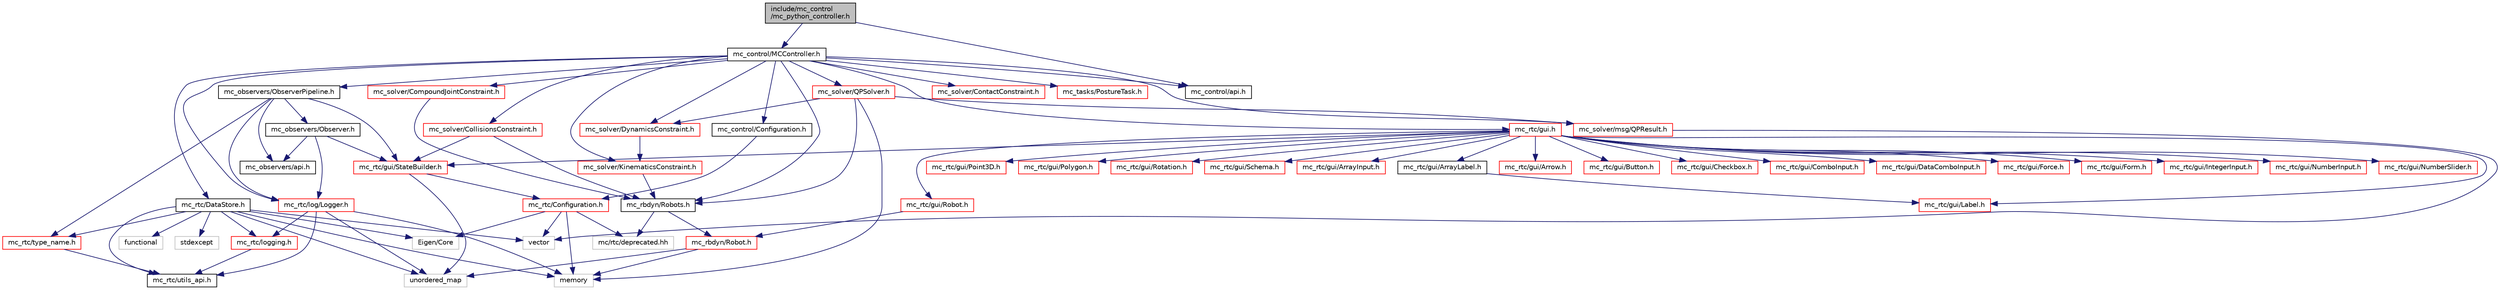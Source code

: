 digraph "include/mc_control/mc_python_controller.h"
{
 // INTERACTIVE_SVG=YES
  edge [fontname="Helvetica",fontsize="10",labelfontname="Helvetica",labelfontsize="10"];
  node [fontname="Helvetica",fontsize="10",shape=record];
  Node0 [label="include/mc_control\l/mc_python_controller.h",height=0.2,width=0.4,color="black", fillcolor="grey75", style="filled", fontcolor="black"];
  Node0 -> Node1 [color="midnightblue",fontsize="10",style="solid",fontname="Helvetica"];
  Node1 [label="mc_control/MCController.h",height=0.2,width=0.4,color="black", fillcolor="white", style="filled",URL="$MCController_8h.html"];
  Node1 -> Node2 [color="midnightblue",fontsize="10",style="solid",fontname="Helvetica"];
  Node2 [label="mc_control/Configuration.h",height=0.2,width=0.4,color="black", fillcolor="white", style="filled",URL="$mc__control_2Configuration_8h.html"];
  Node2 -> Node3 [color="midnightblue",fontsize="10",style="solid",fontname="Helvetica"];
  Node3 [label="mc_rtc/Configuration.h",height=0.2,width=0.4,color="red", fillcolor="white", style="filled",URL="$mc__rtc_2Configuration_8h.html"];
  Node3 -> Node7 [color="midnightblue",fontsize="10",style="solid",fontname="Helvetica"];
  Node7 [label="Eigen/Core",height=0.2,width=0.4,color="grey75", fillcolor="white", style="filled"];
  Node3 -> Node17 [color="midnightblue",fontsize="10",style="solid",fontname="Helvetica"];
  Node17 [label="mc/rtc/deprecated.hh",height=0.2,width=0.4,color="grey75", fillcolor="white", style="filled"];
  Node3 -> Node11 [color="midnightblue",fontsize="10",style="solid",fontname="Helvetica"];
  Node11 [label="memory",height=0.2,width=0.4,color="grey75", fillcolor="white", style="filled"];
  Node3 -> Node14 [color="midnightblue",fontsize="10",style="solid",fontname="Helvetica"];
  Node14 [label="vector",height=0.2,width=0.4,color="grey75", fillcolor="white", style="filled"];
  Node1 -> Node20 [color="midnightblue",fontsize="10",style="solid",fontname="Helvetica"];
  Node20 [label="mc_observers/ObserverPipeline.h",height=0.2,width=0.4,color="black", fillcolor="white", style="filled",URL="$ObserverPipeline_8h.html"];
  Node20 -> Node21 [color="midnightblue",fontsize="10",style="solid",fontname="Helvetica"];
  Node21 [label="mc_observers/Observer.h",height=0.2,width=0.4,color="black", fillcolor="white", style="filled",URL="$Observer_8h.html"];
  Node21 -> Node22 [color="midnightblue",fontsize="10",style="solid",fontname="Helvetica"];
  Node22 [label="mc_observers/api.h",height=0.2,width=0.4,color="black", fillcolor="white", style="filled",URL="$mc__observers_2api_8h.html"];
  Node21 -> Node23 [color="midnightblue",fontsize="10",style="solid",fontname="Helvetica"];
  Node23 [label="mc_rtc/gui/StateBuilder.h",height=0.2,width=0.4,color="red", fillcolor="white", style="filled",URL="$StateBuilder_8h.html"];
  Node23 -> Node3 [color="midnightblue",fontsize="10",style="solid",fontname="Helvetica"];
  Node23 -> Node41 [color="midnightblue",fontsize="10",style="solid",fontname="Helvetica"];
  Node41 [label="unordered_map",height=0.2,width=0.4,color="grey75", fillcolor="white", style="filled"];
  Node21 -> Node43 [color="midnightblue",fontsize="10",style="solid",fontname="Helvetica"];
  Node43 [label="mc_rtc/log/Logger.h",height=0.2,width=0.4,color="red", fillcolor="white", style="filled",URL="$Logger_8h.html"];
  Node43 -> Node32 [color="midnightblue",fontsize="10",style="solid",fontname="Helvetica"];
  Node32 [label="mc_rtc/logging.h",height=0.2,width=0.4,color="red", fillcolor="white", style="filled",URL="$logging_8h.html"];
  Node32 -> Node5 [color="midnightblue",fontsize="10",style="solid",fontname="Helvetica"];
  Node5 [label="mc_rtc/utils_api.h",height=0.2,width=0.4,color="black", fillcolor="white", style="filled",URL="$utils__api_8h.html"];
  Node43 -> Node5 [color="midnightblue",fontsize="10",style="solid",fontname="Helvetica"];
  Node43 -> Node11 [color="midnightblue",fontsize="10",style="solid",fontname="Helvetica"];
  Node43 -> Node41 [color="midnightblue",fontsize="10",style="solid",fontname="Helvetica"];
  Node20 -> Node22 [color="midnightblue",fontsize="10",style="solid",fontname="Helvetica"];
  Node20 -> Node23 [color="midnightblue",fontsize="10",style="solid",fontname="Helvetica"];
  Node20 -> Node43 [color="midnightblue",fontsize="10",style="solid",fontname="Helvetica"];
  Node20 -> Node45 [color="midnightblue",fontsize="10",style="solid",fontname="Helvetica"];
  Node45 [label="mc_rtc/type_name.h",height=0.2,width=0.4,color="red", fillcolor="white", style="filled",URL="$type__name_8h.html"];
  Node45 -> Node5 [color="midnightblue",fontsize="10",style="solid",fontname="Helvetica"];
  Node1 -> Node47 [color="midnightblue",fontsize="10",style="solid",fontname="Helvetica"];
  Node47 [label="mc_rbdyn/Robots.h",height=0.2,width=0.4,color="black", fillcolor="white", style="filled",URL="$Robots_8h.html"];
  Node47 -> Node48 [color="midnightblue",fontsize="10",style="solid",fontname="Helvetica"];
  Node48 [label="mc_rbdyn/Robot.h",height=0.2,width=0.4,color="red", fillcolor="white", style="filled",URL="$mc__rbdyn_2Robot_8h.html"];
  Node48 -> Node11 [color="midnightblue",fontsize="10",style="solid",fontname="Helvetica"];
  Node48 -> Node41 [color="midnightblue",fontsize="10",style="solid",fontname="Helvetica"];
  Node47 -> Node17 [color="midnightblue",fontsize="10",style="solid",fontname="Helvetica"];
  Node1 -> Node77 [color="midnightblue",fontsize="10",style="solid",fontname="Helvetica"];
  Node77 [label="mc_rtc/DataStore.h",height=0.2,width=0.4,color="black", fillcolor="white", style="filled",URL="$DataStore_8h.html"];
  Node77 -> Node32 [color="midnightblue",fontsize="10",style="solid",fontname="Helvetica"];
  Node77 -> Node45 [color="midnightblue",fontsize="10",style="solid",fontname="Helvetica"];
  Node77 -> Node5 [color="midnightblue",fontsize="10",style="solid",fontname="Helvetica"];
  Node77 -> Node78 [color="midnightblue",fontsize="10",style="solid",fontname="Helvetica"];
  Node78 [label="functional",height=0.2,width=0.4,color="grey75", fillcolor="white", style="filled"];
  Node77 -> Node11 [color="midnightblue",fontsize="10",style="solid",fontname="Helvetica"];
  Node77 -> Node79 [color="midnightblue",fontsize="10",style="solid",fontname="Helvetica"];
  Node79 [label="stdexcept",height=0.2,width=0.4,color="grey75", fillcolor="white", style="filled"];
  Node77 -> Node41 [color="midnightblue",fontsize="10",style="solid",fontname="Helvetica"];
  Node77 -> Node14 [color="midnightblue",fontsize="10",style="solid",fontname="Helvetica"];
  Node77 -> Node7 [color="midnightblue",fontsize="10",style="solid",fontname="Helvetica"];
  Node1 -> Node80 [color="midnightblue",fontsize="10",style="solid",fontname="Helvetica"];
  Node80 [label="mc_rtc/gui.h",height=0.2,width=0.4,color="red", fillcolor="white", style="filled",URL="$gui_8h.html"];
  Node80 -> Node23 [color="midnightblue",fontsize="10",style="solid",fontname="Helvetica"];
  Node80 -> Node81 [color="midnightblue",fontsize="10",style="solid",fontname="Helvetica"];
  Node81 [label="mc_rtc/gui/ArrayInput.h",height=0.2,width=0.4,color="red", fillcolor="white", style="filled",URL="$ArrayInput_8h.html"];
  Node80 -> Node82 [color="midnightblue",fontsize="10",style="solid",fontname="Helvetica"];
  Node82 [label="mc_rtc/gui/ArrayLabel.h",height=0.2,width=0.4,color="black", fillcolor="white", style="filled",URL="$ArrayLabel_8h.html"];
  Node82 -> Node83 [color="midnightblue",fontsize="10",style="solid",fontname="Helvetica"];
  Node83 [label="mc_rtc/gui/Label.h",height=0.2,width=0.4,color="red", fillcolor="white", style="filled",URL="$Label_8h.html"];
  Node80 -> Node84 [color="midnightblue",fontsize="10",style="solid",fontname="Helvetica"];
  Node84 [label="mc_rtc/gui/Arrow.h",height=0.2,width=0.4,color="red", fillcolor="white", style="filled",URL="$Arrow_8h.html"];
  Node80 -> Node85 [color="midnightblue",fontsize="10",style="solid",fontname="Helvetica"];
  Node85 [label="mc_rtc/gui/Button.h",height=0.2,width=0.4,color="red", fillcolor="white", style="filled",URL="$Button_8h.html"];
  Node80 -> Node86 [color="midnightblue",fontsize="10",style="solid",fontname="Helvetica"];
  Node86 [label="mc_rtc/gui/Checkbox.h",height=0.2,width=0.4,color="red", fillcolor="white", style="filled",URL="$Checkbox_8h.html"];
  Node80 -> Node87 [color="midnightblue",fontsize="10",style="solid",fontname="Helvetica"];
  Node87 [label="mc_rtc/gui/ComboInput.h",height=0.2,width=0.4,color="red", fillcolor="white", style="filled",URL="$ComboInput_8h.html"];
  Node80 -> Node88 [color="midnightblue",fontsize="10",style="solid",fontname="Helvetica"];
  Node88 [label="mc_rtc/gui/DataComboInput.h",height=0.2,width=0.4,color="red", fillcolor="white", style="filled",URL="$DataComboInput_8h.html"];
  Node80 -> Node89 [color="midnightblue",fontsize="10",style="solid",fontname="Helvetica"];
  Node89 [label="mc_rtc/gui/Force.h",height=0.2,width=0.4,color="red", fillcolor="white", style="filled",URL="$Force_8h.html"];
  Node80 -> Node90 [color="midnightblue",fontsize="10",style="solid",fontname="Helvetica"];
  Node90 [label="mc_rtc/gui/Form.h",height=0.2,width=0.4,color="red", fillcolor="white", style="filled",URL="$Form_8h.html"];
  Node80 -> Node91 [color="midnightblue",fontsize="10",style="solid",fontname="Helvetica"];
  Node91 [label="mc_rtc/gui/IntegerInput.h",height=0.2,width=0.4,color="red", fillcolor="white", style="filled",URL="$IntegerInput_8h.html"];
  Node80 -> Node83 [color="midnightblue",fontsize="10",style="solid",fontname="Helvetica"];
  Node80 -> Node92 [color="midnightblue",fontsize="10",style="solid",fontname="Helvetica"];
  Node92 [label="mc_rtc/gui/NumberInput.h",height=0.2,width=0.4,color="red", fillcolor="white", style="filled",URL="$NumberInput_8h.html"];
  Node80 -> Node93 [color="midnightblue",fontsize="10",style="solid",fontname="Helvetica"];
  Node93 [label="mc_rtc/gui/NumberSlider.h",height=0.2,width=0.4,color="red", fillcolor="white", style="filled",URL="$NumberSlider_8h.html"];
  Node80 -> Node94 [color="midnightblue",fontsize="10",style="solid",fontname="Helvetica"];
  Node94 [label="mc_rtc/gui/Point3D.h",height=0.2,width=0.4,color="red", fillcolor="white", style="filled",URL="$Point3D_8h.html"];
  Node80 -> Node95 [color="midnightblue",fontsize="10",style="solid",fontname="Helvetica"];
  Node95 [label="mc_rtc/gui/Polygon.h",height=0.2,width=0.4,color="red", fillcolor="white", style="filled",URL="$Polygon_8h.html"];
  Node80 -> Node96 [color="midnightblue",fontsize="10",style="solid",fontname="Helvetica"];
  Node96 [label="mc_rtc/gui/Robot.h",height=0.2,width=0.4,color="red", fillcolor="white", style="filled",URL="$mc__rtc_2gui_2Robot_8h.html"];
  Node96 -> Node48 [color="midnightblue",fontsize="10",style="solid",fontname="Helvetica"];
  Node80 -> Node97 [color="midnightblue",fontsize="10",style="solid",fontname="Helvetica"];
  Node97 [label="mc_rtc/gui/Rotation.h",height=0.2,width=0.4,color="red", fillcolor="white", style="filled",URL="$Rotation_8h.html"];
  Node80 -> Node98 [color="midnightblue",fontsize="10",style="solid",fontname="Helvetica"];
  Node98 [label="mc_rtc/gui/Schema.h",height=0.2,width=0.4,color="red", fillcolor="white", style="filled",URL="$Schema_8h.html"];
  Node1 -> Node43 [color="midnightblue",fontsize="10",style="solid",fontname="Helvetica"];
  Node1 -> Node104 [color="midnightblue",fontsize="10",style="solid",fontname="Helvetica"];
  Node104 [label="mc_solver/CollisionsConstraint.h",height=0.2,width=0.4,color="red", fillcolor="white", style="filled",URL="$CollisionsConstraint_8h.html"];
  Node104 -> Node47 [color="midnightblue",fontsize="10",style="solid",fontname="Helvetica"];
  Node104 -> Node23 [color="midnightblue",fontsize="10",style="solid",fontname="Helvetica"];
  Node1 -> Node111 [color="midnightblue",fontsize="10",style="solid",fontname="Helvetica"];
  Node111 [label="mc_solver/CompoundJointConstraint.h",height=0.2,width=0.4,color="red", fillcolor="white", style="filled",URL="$CompoundJointConstraint_8h.html"];
  Node111 -> Node47 [color="midnightblue",fontsize="10",style="solid",fontname="Helvetica"];
  Node1 -> Node112 [color="midnightblue",fontsize="10",style="solid",fontname="Helvetica"];
  Node112 [label="mc_solver/ContactConstraint.h",height=0.2,width=0.4,color="red", fillcolor="white", style="filled",URL="$ContactConstraint_8h.html"];
  Node1 -> Node115 [color="midnightblue",fontsize="10",style="solid",fontname="Helvetica"];
  Node115 [label="mc_solver/DynamicsConstraint.h",height=0.2,width=0.4,color="red", fillcolor="white", style="filled",URL="$DynamicsConstraint_8h.html"];
  Node115 -> Node116 [color="midnightblue",fontsize="10",style="solid",fontname="Helvetica"];
  Node116 [label="mc_solver/KinematicsConstraint.h",height=0.2,width=0.4,color="red", fillcolor="white", style="filled",URL="$KinematicsConstraint_8h.html"];
  Node116 -> Node47 [color="midnightblue",fontsize="10",style="solid",fontname="Helvetica"];
  Node1 -> Node116 [color="midnightblue",fontsize="10",style="solid",fontname="Helvetica"];
  Node1 -> Node117 [color="midnightblue",fontsize="10",style="solid",fontname="Helvetica"];
  Node117 [label="mc_solver/QPSolver.h",height=0.2,width=0.4,color="red", fillcolor="white", style="filled",URL="$QPSolver_8h.html"];
  Node117 -> Node47 [color="midnightblue",fontsize="10",style="solid",fontname="Helvetica"];
  Node117 -> Node115 [color="midnightblue",fontsize="10",style="solid",fontname="Helvetica"];
  Node117 -> Node118 [color="midnightblue",fontsize="10",style="solid",fontname="Helvetica"];
  Node118 [label="mc_solver/msg/QPResult.h",height=0.2,width=0.4,color="red", fillcolor="white", style="filled",URL="$QPResult_8h.html"];
  Node118 -> Node14 [color="midnightblue",fontsize="10",style="solid",fontname="Helvetica"];
  Node117 -> Node11 [color="midnightblue",fontsize="10",style="solid",fontname="Helvetica"];
  Node1 -> Node118 [color="midnightblue",fontsize="10",style="solid",fontname="Helvetica"];
  Node1 -> Node123 [color="midnightblue",fontsize="10",style="solid",fontname="Helvetica"];
  Node123 [label="mc_tasks/PostureTask.h",height=0.2,width=0.4,color="red", fillcolor="white", style="filled",URL="$PostureTask_8h.html"];
  Node1 -> Node72 [color="midnightblue",fontsize="10",style="solid",fontname="Helvetica"];
  Node72 [label="mc_control/api.h",height=0.2,width=0.4,color="black", fillcolor="white", style="filled",URL="$mc__control_2api_8h.html"];
  Node0 -> Node72 [color="midnightblue",fontsize="10",style="solid",fontname="Helvetica"];
}
